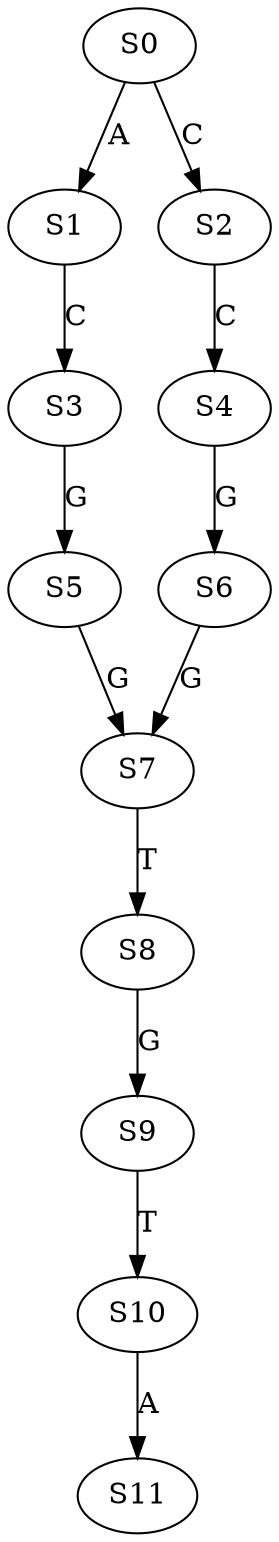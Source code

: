 strict digraph  {
	S0 -> S1 [ label = A ];
	S0 -> S2 [ label = C ];
	S1 -> S3 [ label = C ];
	S2 -> S4 [ label = C ];
	S3 -> S5 [ label = G ];
	S4 -> S6 [ label = G ];
	S5 -> S7 [ label = G ];
	S6 -> S7 [ label = G ];
	S7 -> S8 [ label = T ];
	S8 -> S9 [ label = G ];
	S9 -> S10 [ label = T ];
	S10 -> S11 [ label = A ];
}
